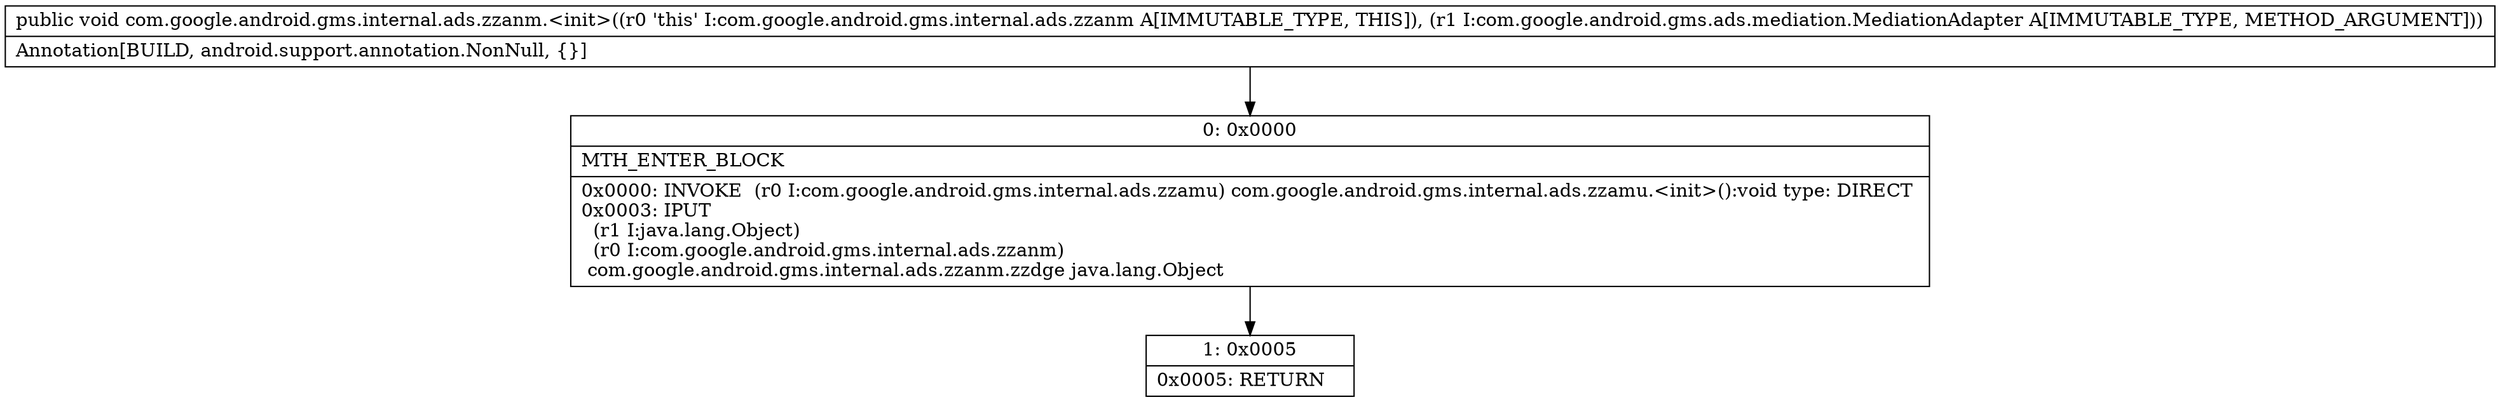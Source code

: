 digraph "CFG forcom.google.android.gms.internal.ads.zzanm.\<init\>(Lcom\/google\/android\/gms\/ads\/mediation\/MediationAdapter;)V" {
Node_0 [shape=record,label="{0\:\ 0x0000|MTH_ENTER_BLOCK\l|0x0000: INVOKE  (r0 I:com.google.android.gms.internal.ads.zzamu) com.google.android.gms.internal.ads.zzamu.\<init\>():void type: DIRECT \l0x0003: IPUT  \l  (r1 I:java.lang.Object)\l  (r0 I:com.google.android.gms.internal.ads.zzanm)\l com.google.android.gms.internal.ads.zzanm.zzdge java.lang.Object \l}"];
Node_1 [shape=record,label="{1\:\ 0x0005|0x0005: RETURN   \l}"];
MethodNode[shape=record,label="{public void com.google.android.gms.internal.ads.zzanm.\<init\>((r0 'this' I:com.google.android.gms.internal.ads.zzanm A[IMMUTABLE_TYPE, THIS]), (r1 I:com.google.android.gms.ads.mediation.MediationAdapter A[IMMUTABLE_TYPE, METHOD_ARGUMENT]))  | Annotation[BUILD, android.support.annotation.NonNull, \{\}]\l}"];
MethodNode -> Node_0;
Node_0 -> Node_1;
}

